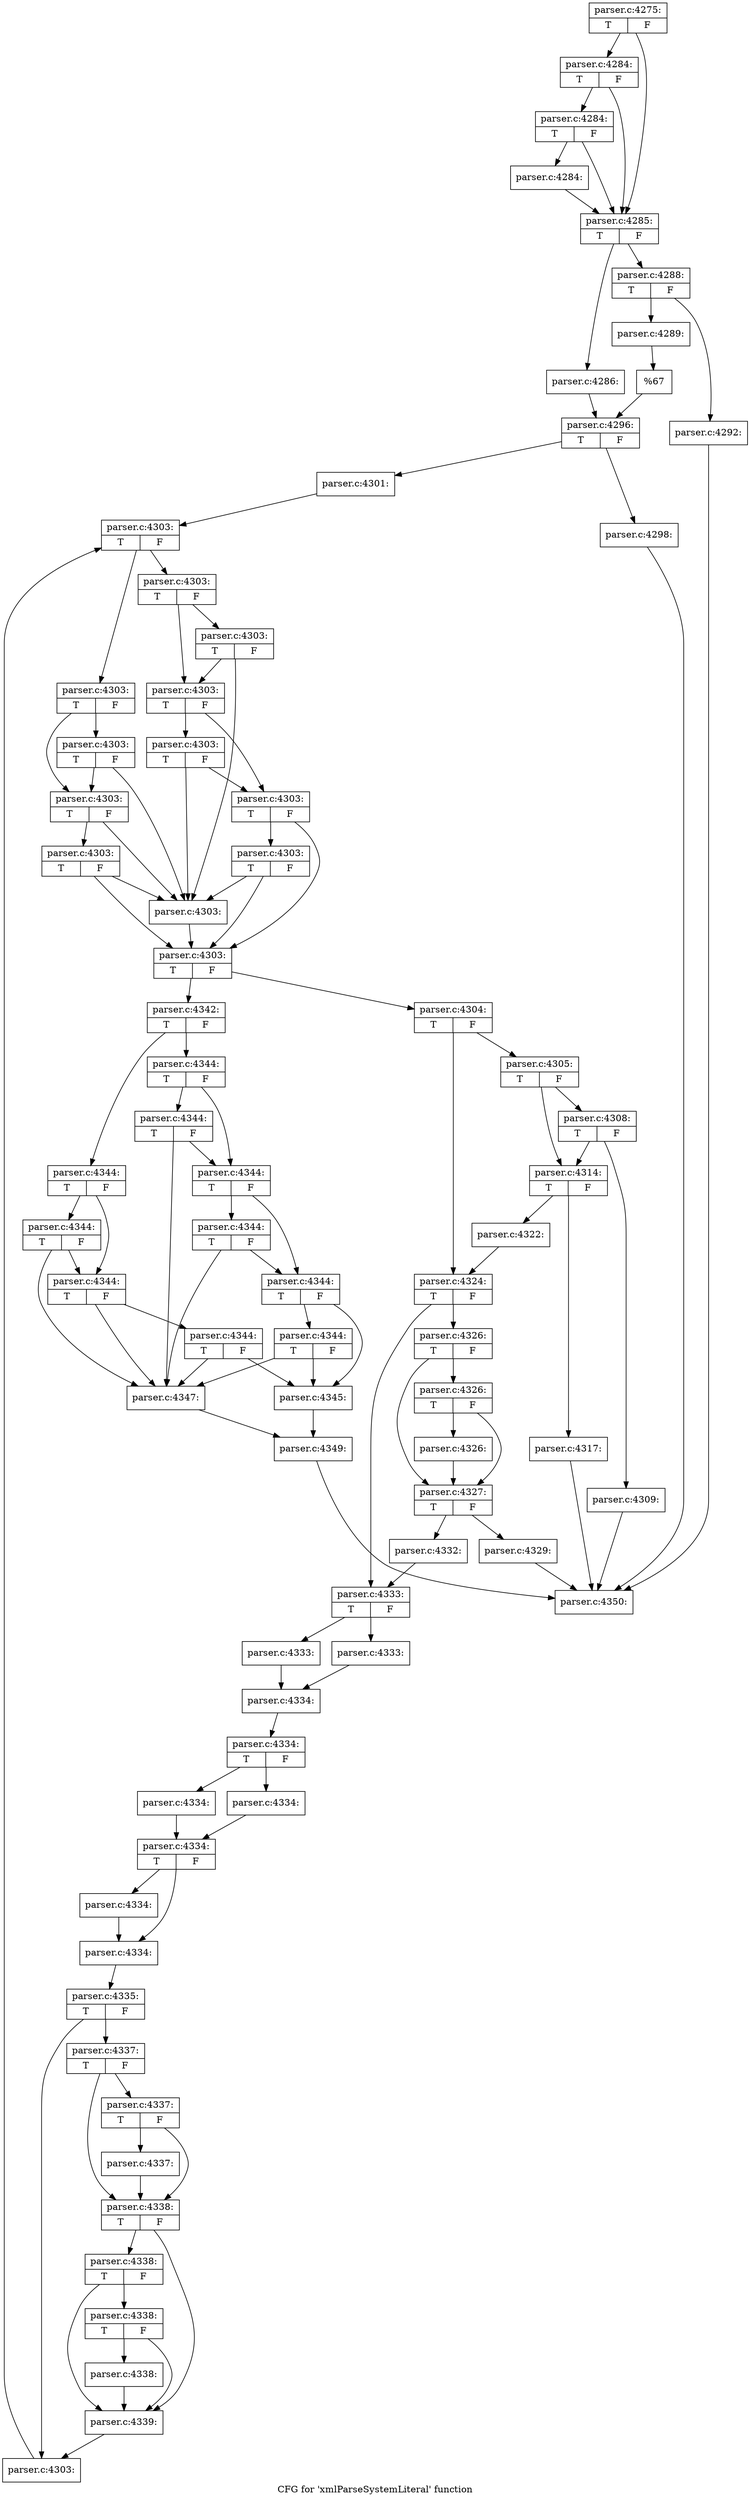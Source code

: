 digraph "CFG for 'xmlParseSystemLiteral' function" {
	label="CFG for 'xmlParseSystemLiteral' function";

	Node0x58dbd40 [shape=record,label="{parser.c:4275:|{<s0>T|<s1>F}}"];
	Node0x58dbd40 -> Node0x58e23d0;
	Node0x58dbd40 -> Node0x58e2300;
	Node0x58e23d0 [shape=record,label="{parser.c:4284:|{<s0>T|<s1>F}}"];
	Node0x58e23d0 -> Node0x58e2350;
	Node0x58e23d0 -> Node0x58e2300;
	Node0x58e2350 [shape=record,label="{parser.c:4284:|{<s0>T|<s1>F}}"];
	Node0x58e2350 -> Node0x58e22b0;
	Node0x58e2350 -> Node0x58e2300;
	Node0x58e22b0 [shape=record,label="{parser.c:4284:}"];
	Node0x58e22b0 -> Node0x58e2300;
	Node0x58e2300 [shape=record,label="{parser.c:4285:|{<s0>T|<s1>F}}"];
	Node0x58e2300 -> Node0x58e3da0;
	Node0x58e2300 -> Node0x58e4100;
	Node0x58e3da0 [shape=record,label="{parser.c:4286:}"];
	Node0x58e3da0 -> Node0x58e40b0;
	Node0x58e4100 [shape=record,label="{parser.c:4288:|{<s0>T|<s1>F}}"];
	Node0x58e4100 -> Node0x58e4750;
	Node0x58e4100 -> Node0x58e47f0;
	Node0x58e4750 [shape=record,label="{parser.c:4289:}"];
	Node0x58e4750 -> Node0x58e47a0;
	Node0x58e47f0 [shape=record,label="{parser.c:4292:}"];
	Node0x58e47f0 -> Node0x58db590;
	Node0x58e47a0 [shape=record,label="{%67}"];
	Node0x58e47a0 -> Node0x58e40b0;
	Node0x58e40b0 [shape=record,label="{parser.c:4296:|{<s0>T|<s1>F}}"];
	Node0x58e40b0 -> Node0x58e5800;
	Node0x58e40b0 -> Node0x58e5850;
	Node0x58e5800 [shape=record,label="{parser.c:4298:}"];
	Node0x58e5800 -> Node0x58db590;
	Node0x58e5850 [shape=record,label="{parser.c:4301:}"];
	Node0x58e5850 -> Node0x58e62b0;
	Node0x58e62b0 [shape=record,label="{parser.c:4303:|{<s0>T|<s1>F}}"];
	Node0x58e62b0 -> Node0x58e65b0;
	Node0x58e62b0 -> Node0x58e6600;
	Node0x58e65b0 [shape=record,label="{parser.c:4303:|{<s0>T|<s1>F}}"];
	Node0x58e65b0 -> Node0x58e6870;
	Node0x58e65b0 -> Node0x58e6820;
	Node0x58e6870 [shape=record,label="{parser.c:4303:|{<s0>T|<s1>F}}"];
	Node0x58e6870 -> Node0x58e6560;
	Node0x58e6870 -> Node0x58e6820;
	Node0x58e6820 [shape=record,label="{parser.c:4303:|{<s0>T|<s1>F}}"];
	Node0x58e6820 -> Node0x58e6560;
	Node0x58e6820 -> Node0x58e67d0;
	Node0x58e67d0 [shape=record,label="{parser.c:4303:|{<s0>T|<s1>F}}"];
	Node0x58e67d0 -> Node0x58e6560;
	Node0x58e67d0 -> Node0x58e6510;
	Node0x58e6600 [shape=record,label="{parser.c:4303:|{<s0>T|<s1>F}}"];
	Node0x58e6600 -> Node0x58e6ea0;
	Node0x58e6600 -> Node0x58e6e50;
	Node0x58e6ea0 [shape=record,label="{parser.c:4303:|{<s0>T|<s1>F}}"];
	Node0x58e6ea0 -> Node0x58e6560;
	Node0x58e6ea0 -> Node0x58e6e50;
	Node0x58e6e50 [shape=record,label="{parser.c:4303:|{<s0>T|<s1>F}}"];
	Node0x58e6e50 -> Node0x58e71d0;
	Node0x58e6e50 -> Node0x58e6e00;
	Node0x58e71d0 [shape=record,label="{parser.c:4303:|{<s0>T|<s1>F}}"];
	Node0x58e71d0 -> Node0x58e6560;
	Node0x58e71d0 -> Node0x58e6e00;
	Node0x58e6e00 [shape=record,label="{parser.c:4303:|{<s0>T|<s1>F}}"];
	Node0x58e6e00 -> Node0x58e7500;
	Node0x58e6e00 -> Node0x58e6510;
	Node0x58e7500 [shape=record,label="{parser.c:4303:|{<s0>T|<s1>F}}"];
	Node0x58e7500 -> Node0x58e6560;
	Node0x58e7500 -> Node0x58e6510;
	Node0x58e6560 [shape=record,label="{parser.c:4303:}"];
	Node0x58e6560 -> Node0x58e6510;
	Node0x58e6510 [shape=record,label="{parser.c:4303:|{<s0>T|<s1>F}}"];
	Node0x58e6510 -> Node0x58e7830;
	Node0x58e6510 -> Node0x58e6490;
	Node0x58e7830 [shape=record,label="{parser.c:4304:|{<s0>T|<s1>F}}"];
	Node0x58e7830 -> Node0x58e7dc0;
	Node0x58e7830 -> Node0x58e7e10;
	Node0x58e7dc0 [shape=record,label="{parser.c:4305:|{<s0>T|<s1>F}}"];
	Node0x58e7dc0 -> Node0x58e8530;
	Node0x58e7dc0 -> Node0x58e84e0;
	Node0x58e8530 [shape=record,label="{parser.c:4308:|{<s0>T|<s1>F}}"];
	Node0x58e8530 -> Node0x58e8490;
	Node0x58e8530 -> Node0x58e84e0;
	Node0x58e8490 [shape=record,label="{parser.c:4309:}"];
	Node0x58e8490 -> Node0x58db590;
	Node0x58e84e0 [shape=record,label="{parser.c:4314:|{<s0>T|<s1>F}}"];
	Node0x58e84e0 -> Node0x58e9c40;
	Node0x58e84e0 -> Node0x58e9c90;
	Node0x58e9c40 [shape=record,label="{parser.c:4317:}"];
	Node0x58e9c40 -> Node0x58db590;
	Node0x58e9c90 [shape=record,label="{parser.c:4322:}"];
	Node0x58e9c90 -> Node0x58e7e10;
	Node0x58e7e10 [shape=record,label="{parser.c:4324:|{<s0>T|<s1>F}}"];
	Node0x58e7e10 -> Node0x58eab70;
	Node0x58e7e10 -> Node0x58eabc0;
	Node0x58eab70 [shape=record,label="{parser.c:4326:|{<s0>T|<s1>F}}"];
	Node0x58eab70 -> Node0x58eaf70;
	Node0x58eab70 -> Node0x58eaf20;
	Node0x58eaf70 [shape=record,label="{parser.c:4326:|{<s0>T|<s1>F}}"];
	Node0x58eaf70 -> Node0x58eaed0;
	Node0x58eaf70 -> Node0x58eaf20;
	Node0x58eaed0 [shape=record,label="{parser.c:4326:}"];
	Node0x58eaed0 -> Node0x58eaf20;
	Node0x58eaf20 [shape=record,label="{parser.c:4327:|{<s0>T|<s1>F}}"];
	Node0x58eaf20 -> Node0x58ebbd0;
	Node0x58eaf20 -> Node0x58ebc20;
	Node0x58ebbd0 [shape=record,label="{parser.c:4329:}"];
	Node0x58ebbd0 -> Node0x58db590;
	Node0x58ebc20 [shape=record,label="{parser.c:4332:}"];
	Node0x58ebc20 -> Node0x58eabc0;
	Node0x58eabc0 [shape=record,label="{parser.c:4333:|{<s0>T|<s1>F}}"];
	Node0x58eabc0 -> Node0x58ec4b0;
	Node0x58eabc0 -> Node0x58ec550;
	Node0x58ec4b0 [shape=record,label="{parser.c:4333:}"];
	Node0x58ec4b0 -> Node0x58ec500;
	Node0x58ec550 [shape=record,label="{parser.c:4333:}"];
	Node0x58ec550 -> Node0x58ec500;
	Node0x58ec500 [shape=record,label="{parser.c:4334:}"];
	Node0x58ec500 -> Node0x58ed0d0;
	Node0x58ed0d0 [shape=record,label="{parser.c:4334:|{<s0>T|<s1>F}}"];
	Node0x58ed0d0 -> Node0x58ed370;
	Node0x58ed0d0 -> Node0x58ed410;
	Node0x58ed370 [shape=record,label="{parser.c:4334:}"];
	Node0x58ed370 -> Node0x58ed3c0;
	Node0x58ed410 [shape=record,label="{parser.c:4334:}"];
	Node0x58ed410 -> Node0x58ed3c0;
	Node0x58ed3c0 [shape=record,label="{parser.c:4334:|{<s0>T|<s1>F}}"];
	Node0x58ed3c0 -> Node0x58ee6a0;
	Node0x58ed3c0 -> Node0x58ee6f0;
	Node0x58ee6a0 [shape=record,label="{parser.c:4334:}"];
	Node0x58ee6a0 -> Node0x58ee6f0;
	Node0x58ee6f0 [shape=record,label="{parser.c:4334:}"];
	Node0x58ee6f0 -> Node0x58ed030;
	Node0x58ed030 [shape=record,label="{parser.c:4335:|{<s0>T|<s1>F}}"];
	Node0x58ed030 -> Node0x58ed080;
	Node0x58ed030 -> Node0x58ef000;
	Node0x58ed080 [shape=record,label="{parser.c:4337:|{<s0>T|<s1>F}}"];
	Node0x58ed080 -> Node0x58ef430;
	Node0x58ed080 -> Node0x58ef3e0;
	Node0x58ef430 [shape=record,label="{parser.c:4337:|{<s0>T|<s1>F}}"];
	Node0x58ef430 -> Node0x58ef390;
	Node0x58ef430 -> Node0x58ef3e0;
	Node0x58ef390 [shape=record,label="{parser.c:4337:}"];
	Node0x58ef390 -> Node0x58ef3e0;
	Node0x58ef3e0 [shape=record,label="{parser.c:4338:|{<s0>T|<s1>F}}"];
	Node0x58ef3e0 -> Node0x58f00b0;
	Node0x58ef3e0 -> Node0x58effe0;
	Node0x58f00b0 [shape=record,label="{parser.c:4338:|{<s0>T|<s1>F}}"];
	Node0x58f00b0 -> Node0x58f0030;
	Node0x58f00b0 -> Node0x58effe0;
	Node0x58f0030 [shape=record,label="{parser.c:4338:|{<s0>T|<s1>F}}"];
	Node0x58f0030 -> Node0x58eff90;
	Node0x58f0030 -> Node0x58effe0;
	Node0x58eff90 [shape=record,label="{parser.c:4338:}"];
	Node0x58eff90 -> Node0x58effe0;
	Node0x58effe0 [shape=record,label="{parser.c:4339:}"];
	Node0x58effe0 -> Node0x58ef000;
	Node0x58ef000 [shape=record,label="{parser.c:4303:}"];
	Node0x58ef000 -> Node0x58e62b0;
	Node0x58e6490 [shape=record,label="{parser.c:4342:|{<s0>T|<s1>F}}"];
	Node0x58e6490 -> Node0x58f1dc0;
	Node0x58e6490 -> Node0x58f1e10;
	Node0x58f1dc0 [shape=record,label="{parser.c:4344:|{<s0>T|<s1>F}}"];
	Node0x58f1dc0 -> Node0x58f2100;
	Node0x58f1dc0 -> Node0x58f20b0;
	Node0x58f2100 [shape=record,label="{parser.c:4344:|{<s0>T|<s1>F}}"];
	Node0x58f2100 -> Node0x58f1d70;
	Node0x58f2100 -> Node0x58f20b0;
	Node0x58f20b0 [shape=record,label="{parser.c:4344:|{<s0>T|<s1>F}}"];
	Node0x58f20b0 -> Node0x58f1d70;
	Node0x58f20b0 -> Node0x58f2060;
	Node0x58f2060 [shape=record,label="{parser.c:4344:|{<s0>T|<s1>F}}"];
	Node0x58f2060 -> Node0x58f1d70;
	Node0x58f2060 -> Node0x58f1cd0;
	Node0x58f1e10 [shape=record,label="{parser.c:4344:|{<s0>T|<s1>F}}"];
	Node0x58f1e10 -> Node0x58f27b0;
	Node0x58f1e10 -> Node0x58f2760;
	Node0x58f27b0 [shape=record,label="{parser.c:4344:|{<s0>T|<s1>F}}"];
	Node0x58f27b0 -> Node0x58f1d70;
	Node0x58f27b0 -> Node0x58f2760;
	Node0x58f2760 [shape=record,label="{parser.c:4344:|{<s0>T|<s1>F}}"];
	Node0x58f2760 -> Node0x58f2ae0;
	Node0x58f2760 -> Node0x58f2710;
	Node0x58f2ae0 [shape=record,label="{parser.c:4344:|{<s0>T|<s1>F}}"];
	Node0x58f2ae0 -> Node0x58f1d70;
	Node0x58f2ae0 -> Node0x58f2710;
	Node0x58f2710 [shape=record,label="{parser.c:4344:|{<s0>T|<s1>F}}"];
	Node0x58f2710 -> Node0x58f2e10;
	Node0x58f2710 -> Node0x58f1cd0;
	Node0x58f2e10 [shape=record,label="{parser.c:4344:|{<s0>T|<s1>F}}"];
	Node0x58f2e10 -> Node0x58f1d70;
	Node0x58f2e10 -> Node0x58f1cd0;
	Node0x58f1cd0 [shape=record,label="{parser.c:4345:}"];
	Node0x58f1cd0 -> Node0x58f1d20;
	Node0x58f1d70 [shape=record,label="{parser.c:4347:}"];
	Node0x58f1d70 -> Node0x58f1d20;
	Node0x58f1d20 [shape=record,label="{parser.c:4349:}"];
	Node0x58f1d20 -> Node0x58db590;
	Node0x58db590 [shape=record,label="{parser.c:4350:}"];
}
